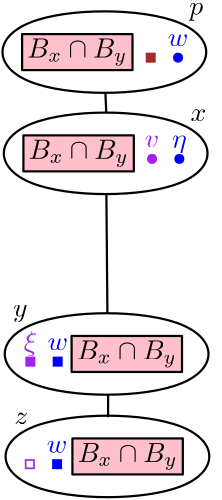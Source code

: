 <?xml version="1.0"?>
<!DOCTYPE ipe SYSTEM "ipe.dtd">
<ipe version="70218" creator="Ipe 7.2.18">
<info created="D:20200615130220" modified="D:20200615135619"/>
<ipestyle name="basic">
<symbol name="arrow/arc(spx)">
<path stroke="sym-stroke" fill="sym-stroke" pen="sym-pen">
0 0 m
-1 0.333 l
-1 -0.333 l
h
</path>
</symbol>
<symbol name="arrow/farc(spx)">
<path stroke="sym-stroke" fill="white" pen="sym-pen">
0 0 m
-1 0.333 l
-1 -0.333 l
h
</path>
</symbol>
<symbol name="arrow/ptarc(spx)">
<path stroke="sym-stroke" fill="sym-stroke" pen="sym-pen">
0 0 m
-1 0.333 l
-0.8 0 l
-1 -0.333 l
h
</path>
</symbol>
<symbol name="arrow/fptarc(spx)">
<path stroke="sym-stroke" fill="white" pen="sym-pen">
0 0 m
-1 0.333 l
-0.8 0 l
-1 -0.333 l
h
</path>
</symbol>
<symbol name="mark/circle(sx)" transformations="translations">
<path fill="sym-stroke">
0.6 0 0 0.6 0 0 e
0.4 0 0 0.4 0 0 e
</path>
</symbol>
<symbol name="mark/disk(sx)" transformations="translations">
<path fill="sym-stroke">
0.6 0 0 0.6 0 0 e
</path>
</symbol>
<symbol name="mark/fdisk(sfx)" transformations="translations">
<group>
<path fill="sym-fill">
0.5 0 0 0.5 0 0 e
</path>
<path fill="sym-stroke" fillrule="eofill">
0.6 0 0 0.6 0 0 e
0.4 0 0 0.4 0 0 e
</path>
</group>
</symbol>
<symbol name="mark/box(sx)" transformations="translations">
<path fill="sym-stroke" fillrule="eofill">
-0.6 -0.6 m
0.6 -0.6 l
0.6 0.6 l
-0.6 0.6 l
h
-0.4 -0.4 m
0.4 -0.4 l
0.4 0.4 l
-0.4 0.4 l
h
</path>
</symbol>
<symbol name="mark/square(sx)" transformations="translations">
<path fill="sym-stroke">
-0.6 -0.6 m
0.6 -0.6 l
0.6 0.6 l
-0.6 0.6 l
h
</path>
</symbol>
<symbol name="mark/fsquare(sfx)" transformations="translations">
<group>
<path fill="sym-fill">
-0.5 -0.5 m
0.5 -0.5 l
0.5 0.5 l
-0.5 0.5 l
h
</path>
<path fill="sym-stroke" fillrule="eofill">
-0.6 -0.6 m
0.6 -0.6 l
0.6 0.6 l
-0.6 0.6 l
h
-0.4 -0.4 m
0.4 -0.4 l
0.4 0.4 l
-0.4 0.4 l
h
</path>
</group>
</symbol>
<symbol name="mark/cross(sx)" transformations="translations">
<group>
<path fill="sym-stroke">
-0.43 -0.57 m
0.57 0.43 l
0.43 0.57 l
-0.57 -0.43 l
h
</path>
<path fill="sym-stroke">
-0.43 0.57 m
0.57 -0.43 l
0.43 -0.57 l
-0.57 0.43 l
h
</path>
</group>
</symbol>
<symbol name="arrow/fnormal(spx)">
<path stroke="sym-stroke" fill="white" pen="sym-pen">
0 0 m
-1 0.333 l
-1 -0.333 l
h
</path>
</symbol>
<symbol name="arrow/pointed(spx)">
<path stroke="sym-stroke" fill="sym-stroke" pen="sym-pen">
0 0 m
-1 0.333 l
-0.8 0 l
-1 -0.333 l
h
</path>
</symbol>
<symbol name="arrow/fpointed(spx)">
<path stroke="sym-stroke" fill="white" pen="sym-pen">
0 0 m
-1 0.333 l
-0.8 0 l
-1 -0.333 l
h
</path>
</symbol>
<symbol name="arrow/linear(spx)">
<path stroke="sym-stroke" pen="sym-pen">
-1 0.333 m
0 0 l
-1 -0.333 l
</path>
</symbol>
<symbol name="arrow/fdouble(spx)">
<path stroke="sym-stroke" fill="white" pen="sym-pen">
0 0 m
-1 0.333 l
-1 -0.333 l
h
-1 0 m
-2 0.333 l
-2 -0.333 l
h
</path>
</symbol>
<symbol name="arrow/double(spx)">
<path stroke="sym-stroke" fill="sym-stroke" pen="sym-pen">
0 0 m
-1 0.333 l
-1 -0.333 l
h
-1 0 m
-2 0.333 l
-2 -0.333 l
h
</path>
</symbol>
<symbol name="arrow/mid-normal(spx)">
<path stroke="sym-stroke" fill="sym-stroke" pen="sym-pen">
0.5 0 m
-0.5 0.333 l
-0.5 -0.333 l
h
</path>
</symbol>
<symbol name="arrow/mid-fnormal(spx)">
<path stroke="sym-stroke" fill="white" pen="sym-pen">
0.5 0 m
-0.5 0.333 l
-0.5 -0.333 l
h
</path>
</symbol>
<symbol name="arrow/mid-pointed(spx)">
<path stroke="sym-stroke" fill="sym-stroke" pen="sym-pen">
0.5 0 m
-0.5 0.333 l
-0.3 0 l
-0.5 -0.333 l
h
</path>
</symbol>
<symbol name="arrow/mid-fpointed(spx)">
<path stroke="sym-stroke" fill="white" pen="sym-pen">
0.5 0 m
-0.5 0.333 l
-0.3 0 l
-0.5 -0.333 l
h
</path>
</symbol>
<symbol name="arrow/mid-double(spx)">
<path stroke="sym-stroke" fill="sym-stroke" pen="sym-pen">
1 0 m
0 0.333 l
0 -0.333 l
h
0 0 m
-1 0.333 l
-1 -0.333 l
h
</path>
</symbol>
<symbol name="arrow/mid-fdouble(spx)">
<path stroke="sym-stroke" fill="white" pen="sym-pen">
1 0 m
0 0.333 l
0 -0.333 l
h
0 0 m
-1 0.333 l
-1 -0.333 l
h
</path>
</symbol>
<pen name="heavier" value="0.8"/>
<pen name="fat" value="1.2"/>
<pen name="ultrafat" value="2"/>
<symbolsize name="large" value="5"/>
<symbolsize name="small" value="2"/>
<symbolsize name="tiny" value="1.1"/>
<arrowsize name="large" value="10"/>
<arrowsize name="small" value="5"/>
<arrowsize name="tiny" value="3"/>
<color name="red" value="1 0 0"/>
<color name="blue" value="0 0 1"/>
<color name="green" value="0 1 0"/>
<color name="yellow" value="1 1 0"/>
<color name="orange" value="1 0.647 0"/>
<color name="gold" value="1 0.843 0"/>
<color name="purple" value="0.627 0.125 0.941"/>
<color name="gray" value="0.745"/>
<color name="brown" value="0.647 0.165 0.165"/>
<color name="navy" value="0 0 0.502"/>
<color name="pink" value="1 0.753 0.796"/>
<color name="seagreen" value="0.18 0.545 0.341"/>
<color name="turquoise" value="0.251 0.878 0.816"/>
<color name="violet" value="0.933 0.51 0.933"/>
<color name="darkblue" value="0 0 0.545"/>
<color name="darkcyan" value="0 0.545 0.545"/>
<color name="darkgray" value="0.663"/>
<color name="darkgreen" value="0 0.392 0"/>
<color name="darkmagenta" value="0.545 0 0.545"/>
<color name="darkorange" value="1 0.549 0"/>
<color name="darkred" value="0.545 0 0"/>
<color name="lightblue" value="0.678 0.847 0.902"/>
<color name="lightcyan" value="0.878 1 1"/>
<color name="lightgray" value="0.827"/>
<color name="lightgreen" value="0.565 0.933 0.565"/>
<color name="lightyellow" value="1 1 0.878"/>
<dashstyle name="dotted" value="[1 3] 0"/>
<dashstyle name="dashed" value="[4] 0"/>
<dashstyle name="dash dotted" value="[4 2 1 2] 0"/>
<dashstyle name="dash dot dotted" value="[4 2 1 2 1 2] 0"/>
<textsize name="large" value="\large"/>
<textsize name="small" value="\small"/>
<textsize name="tiny" value="\tiny"/>
<textsize name="Large" value="\Large"/>
<textsize name="LARGE" value="\LARGE"/>
<textsize name="huge" value="\huge"/>
<textsize name="Huge" value="\Huge"/>
<textsize name="footnote" value="\footnotesize"/>
<textstyle name="center" begin="\begin{center}" end="\end{center}"/>
<textstyle name="itemize" begin="\begin{itemize}" end="\end{itemize}"/>
<textstyle name="item" begin="\begin{itemize}\item{}" end="\end{itemize}"/>
<gridsize name="4 pts" value="4"/>
<gridsize name="8 pts (~3 mm)" value="8"/>
<gridsize name="16 pts (~6 mm)" value="16"/>
<gridsize name="32 pts (~12 mm)" value="32"/>
<gridsize name="10 pts (~3.5 mm)" value="10"/>
<gridsize name="20 pts (~7 mm)" value="20"/>
<gridsize name="14 pts (~5 mm)" value="14"/>
<gridsize name="28 pts (~10 mm)" value="28"/>
<gridsize name="56 pts (~20 mm)" value="56"/>
<anglesize name="90 deg" value="90"/>
<anglesize name="60 deg" value="60"/>
<anglesize name="45 deg" value="45"/>
<anglesize name="30 deg" value="30"/>
<anglesize name="22.5 deg" value="22.5"/>
<opacity name="10%" value="0.1"/>
<opacity name="30%" value="0.3"/>
<opacity name="50%" value="0.5"/>
<opacity name="75%" value="0.75"/>
<tiling name="falling" angle="-60" step="4" width="1"/>
<tiling name="rising" angle="30" step="4" width="1"/>
</ipestyle>
<page>
<layer name="common"/>
<layer name="before"/>
<layer name="after"/>
<view layers="common before" active="before"/>
<view layers="common after" active="after"/>
<text layer="common" matrix="0.72 0 0 0.72 56.8609 132.657" transformations="translations" pos="278.699 467.353" stroke="black" type="label" width="5.694" height="4.289" depth="0" valign="bottom" style="math">x</text>
<path matrix="0.72 0 0 0.648 56.325 153.978" stroke="black" fill="pink" pen="heavier">
195.918 478.579 m
195.918 458.588 l
251.122 458.588 l
251.122 478.579 l
h
</path>
<text matrix="0.72 0 0 0.72 55.9795 123.54" transformations="translations" pos="224 464" stroke="black" type="label" width="35.988" height="6.808" depth="2.85" halign="center" valign="center" style="math">B_x\cap B_y</text>
<path matrix="1 0 0 1 107 9.62036" stroke="black" pen="heavier">
80 464
80 432
160 432
160 464 u
</path>
<text matrix="0.72 0 0 0.72 -1.79443 60.4336" transformations="translations" pos="278.699 467.353" stroke="black" type="label" width="5.242" height="4.297" depth="1.93" halign="right" valign="bottom" style="math">y</text>
<path matrix="0.72 0 0 0.648 73.6697 81.7545" stroke="black" fill="pink" pen="heavier">
195.918 478.579 m
195.918 458.588 l
251.122 458.588 l
251.122 478.579 l
h
</path>
<text matrix="0.72 0 0 0.72 73.3242 51.3166" transformations="translations" pos="224 464" stroke="black" type="label" width="35.988" height="6.808" depth="2.85" halign="center" valign="center" style="math">B_x\cap B_y</text>
<path matrix="1 0 0 1 107.345 -62.6031" stroke="black" pen="heavier">
80 464
80 432
160 432
160 464 u
</path>
<use matrix="1 0 0 1 -6 2.31988" name="mark/disk(sx)" pos="249.696 453.3" size="normal" stroke="purple"/>
<use matrix="1 0 0 1 -3 3.25762" name="mark/disk(sx)" pos="256.528 452.363" size="normal" stroke="blue"/>
<text matrix="1 0 0 1 -1.16447 2" transformations="translations" pos="244.86 457.755" stroke="purple" type="label" width="5.187" height="4.289" depth="0" halign="center" valign="baseline" style="math">v</text>
<text matrix="1 0 0 1 8.668 2.00022" transformations="translations" pos="244.86 457.755" stroke="blue" type="label" width="5.304" height="4.297" depth="1.93" halign="center" valign="baseline" style="math">\eta</text>
<text matrix="0.72 0 0 0.72 56.3843 169.106" transformations="translations" pos="278.699 467.353" stroke="black" type="label" width="5.012" height="4.297" depth="1.93" valign="bottom" style="math">p</text>
<path matrix="0.72 0 0 0.648 55.8484 190.427" stroke="black" fill="pink" pen="heavier">
195.918 478.579 m
195.918 458.588 l
251.122 458.588 l
251.122 478.579 l
h
</path>
<text matrix="0.72 0 0 0.72 55.5029 159.989" transformations="translations" pos="224 464" stroke="black" type="label" width="35.988" height="6.808" depth="2.85" halign="center" valign="center" style="math">B_x\cap B_y</text>
<path matrix="1 0 0 1 106.523 46.0692" stroke="black" pen="heavier">
80 464
80 432
160 432
160 464 u
</path>
<use matrix="1 0 0 1 -6.47663 38.7687" name="mark/square(sx)" pos="249.696 453.3" size="normal" stroke="brown"/>
<use matrix="1 0 0 1 -3.47663 39.7064" name="mark/disk(sx)" pos="256.528 452.363" size="normal" stroke="blue"/>
<text matrix="1 0 0 1 8.19137 38.449" transformations="translations" pos="244.86 457.755" stroke="blue" type="label" width="7.401" height="4.289" depth="0" halign="center" valign="baseline" style="math">w</text>
<path stroke="black" pen="heavier">
226.893 479.403 m
227.209 472.287 l
</path>
<path layer="before" stroke="black" pen="heavier">
227.256 442.954 m
227.621 400.063 l
</path>
<text layer="common" matrix="0.72 0 0 0.72 -1.50098 23.5475" transformations="translations" pos="278.699 467.353" stroke="black" type="label" width="5.071" height="4.289" depth="0" halign="right" valign="bottom" style="math">z</text>
<path matrix="0.72 0 0 0.648 73.9631 44.8684" stroke="black" fill="pink" pen="heavier">
195.918 478.579 m
195.918 458.588 l
251.122 458.588 l
251.122 478.579 l
h
</path>
<text matrix="0.72 0 0 0.72 73.6176 14.4305" transformations="translations" pos="224 464" stroke="black" type="label" width="35.988" height="6.808" depth="2.85" halign="center" valign="center" style="math">B_x\cap B_y</text>
<path matrix="1 0 0 1 107.638 -99.4892" stroke="black" pen="heavier">
80 464
80 432
160 432
160 464 u
</path>
<use matrix="1 0 0 1 -49.8108 -70.6611" name="mark/square(sx)" pos="249.696 453.3" size="normal" stroke="purple"/>
<use matrix="1 0 0 1 -46.8108 -69.7234" name="mark/square(sx)" pos="256.528 452.363" size="normal" stroke="blue"/>
<text matrix="1 0 0 1 -44.9753 -70.981" transformations="translations" pos="244.86 457.755" stroke="purple" type="label" width="4.817" height="6.926" depth="1.93" halign="center" valign="baseline" style="math">\xi</text>
<text matrix="1 0 0 1 -35.1428 -70.9808" transformations="translations" pos="244.86 457.755" stroke="blue" type="label" width="7.401" height="4.289" depth="0" halign="center" valign="baseline" style="math">w</text>
<use matrix="1 0 0 1 -50.0131 -107.573" name="mark/box(sx)" pos="249.696 453.3" size="normal" stroke="purple"/>
<use matrix="1 0 0 1 -47.0131 -106.636" name="mark/square(sx)" pos="256.528 452.363" size="normal" stroke="blue"/>
<text matrix="1 0 0 1 -35.3451 -107.893" transformations="translations" pos="244.86 457.755" stroke="blue" type="label" width="7.401" height="4.289" depth="0" halign="center" valign="baseline" style="math">w</text>
<path stroke="black" pen="heavier">
227.878 370.731 m
227.869 362.624 l
</path>
<text layer="after" matrix="0.72 0 0 0.72 58.4118 96.447" transformations="translations" pos="278.699 467.353" stroke="black" type="label" width="8.489" height="7.49" depth="0" valign="bottom" style="math">x&apos;</text>
<path matrix="0.72 0 0 0.648 68.8759 117.768" stroke="black" fill="pink" pen="heavier">
195.918 478.579 m
195.918 458.588 l
251.122 458.588 l
251.122 478.579 l
h
</path>
<text matrix="0.72 0 0 0.72 68.5304 87.33" transformations="translations" pos="224 464" stroke="black" type="label" width="35.988" height="6.808" depth="2.85" halign="center" valign="center" style="math">B_x\cap B_y</text>
<path matrix="1 0 0 1 108.551 -26.5897" stroke="black" pen="heavier">
80 464
80 432
160 432
160 464 u
</path>
<use matrix="1 0 0 1 6.5509 -33.8902" name="mark/disk(sx)" pos="249.696 453.3" size="normal" stroke="purple"/>
<text matrix="1 0 0 1 11.3864 -34.21" transformations="translations" pos="244.86 457.755" stroke="purple" type="label" width="5.187" height="4.289" depth="0" halign="center" valign="baseline" style="math">v</text>
<path stroke="black" pen="heavier">
227.364 442.954 m
227.37 436.071 l
</path>
<path stroke="black" pen="heavier">
227.825 406.746 m
228.059 400.061 l
</path>
<use matrix="1 0 0 1 -52.5813 -33.7002" name="mark/square(sx)" pos="256.528 452.363" size="normal" stroke="blue"/>
<text matrix="1 0 0 1 -40.9133 -34.9576" transformations="translations" pos="244.86 457.755" stroke="blue" type="label" width="7.401" height="4.289" depth="0" halign="center" valign="baseline" style="math">w</text>
</page>
</ipe>
